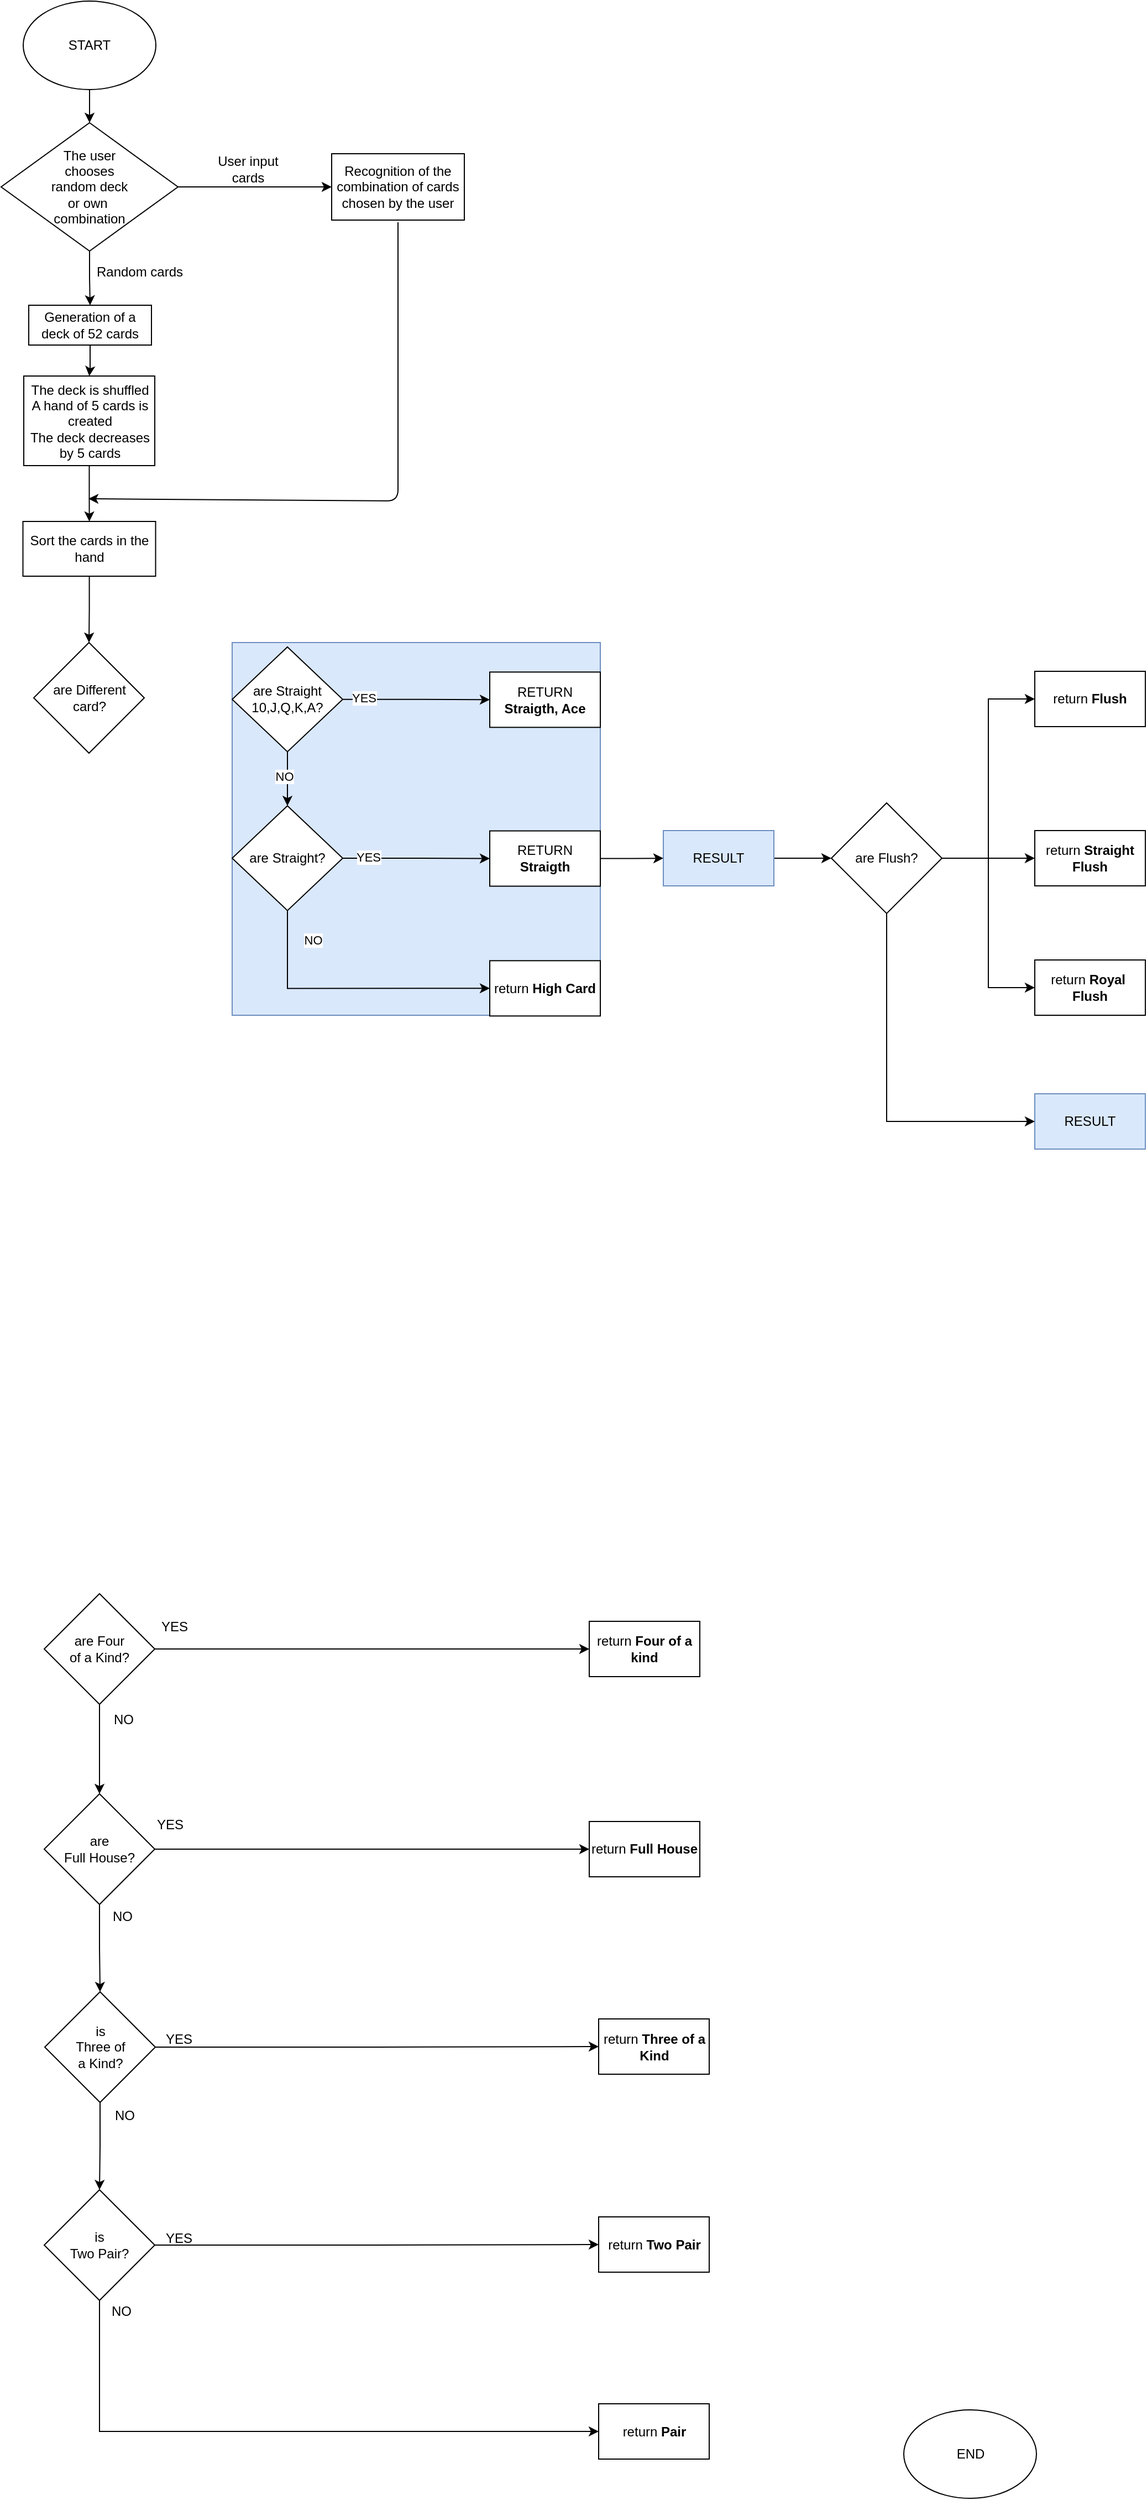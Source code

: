 <mxfile version="14.4.3" type="github">
  <diagram id="C5RBs43oDa-KdzZeNtuy" name="Page-1">
    <mxGraphModel dx="1024" dy="738" grid="1" gridSize="10" guides="1" tooltips="1" connect="1" arrows="1" fold="1" page="1" pageScale="1" pageWidth="827" pageHeight="1169" math="0" shadow="0">
      <root>
        <mxCell id="WIyWlLk6GJQsqaUBKTNV-0" />
        <mxCell id="WIyWlLk6GJQsqaUBKTNV-1" parent="WIyWlLk6GJQsqaUBKTNV-0" />
        <mxCell id="Tm0DZsRlW1lU8cvknflJ-2" value="" style="edgeStyle=orthogonalEdgeStyle;rounded=0;orthogonalLoop=1;jettySize=auto;html=1;" parent="WIyWlLk6GJQsqaUBKTNV-1" source="Tm0DZsRlW1lU8cvknflJ-0" target="Tm0DZsRlW1lU8cvknflJ-1" edge="1">
          <mxGeometry relative="1" as="geometry" />
        </mxCell>
        <mxCell id="Tm0DZsRlW1lU8cvknflJ-0" value="START" style="ellipse;whiteSpace=wrap;html=1;" parent="WIyWlLk6GJQsqaUBKTNV-1" vertex="1">
          <mxGeometry x="41" y="20" width="120" height="80" as="geometry" />
        </mxCell>
        <object label="" id="Tm0DZsRlW1lU8cvknflJ-4">
          <mxCell style="edgeStyle=orthogonalEdgeStyle;rounded=0;orthogonalLoop=1;jettySize=auto;html=1;" parent="WIyWlLk6GJQsqaUBKTNV-1" source="Tm0DZsRlW1lU8cvknflJ-1" target="Tm0DZsRlW1lU8cvknflJ-3" edge="1">
            <mxGeometry relative="1" as="geometry" />
          </mxCell>
        </object>
        <mxCell id="Tm0DZsRlW1lU8cvknflJ-28" value="" style="edgeStyle=orthogonalEdgeStyle;rounded=0;orthogonalLoop=1;jettySize=auto;html=1;" parent="WIyWlLk6GJQsqaUBKTNV-1" source="Tm0DZsRlW1lU8cvknflJ-1" target="Tm0DZsRlW1lU8cvknflJ-27" edge="1">
          <mxGeometry relative="1" as="geometry" />
        </mxCell>
        <mxCell id="Tm0DZsRlW1lU8cvknflJ-1" value="The user &lt;br&gt;chooses &lt;br&gt;random deck&lt;br&gt;or own&amp;nbsp;&lt;br&gt;combination" style="rhombus;whiteSpace=wrap;html=1;" parent="WIyWlLk6GJQsqaUBKTNV-1" vertex="1">
          <mxGeometry x="21" y="130" width="160" height="116" as="geometry" />
        </mxCell>
        <mxCell id="Tm0DZsRlW1lU8cvknflJ-7" value="" style="edgeStyle=orthogonalEdgeStyle;rounded=0;orthogonalLoop=1;jettySize=auto;html=1;" parent="WIyWlLk6GJQsqaUBKTNV-1" source="Tm0DZsRlW1lU8cvknflJ-3" target="Tm0DZsRlW1lU8cvknflJ-6" edge="1">
          <mxGeometry relative="1" as="geometry" />
        </mxCell>
        <mxCell id="Tm0DZsRlW1lU8cvknflJ-3" value="Generation of a deck of 52 cards" style="whiteSpace=wrap;html=1;" parent="WIyWlLk6GJQsqaUBKTNV-1" vertex="1">
          <mxGeometry x="46" y="295" width="111" height="36" as="geometry" />
        </mxCell>
        <mxCell id="Tm0DZsRlW1lU8cvknflJ-5" value="Random cards" style="text;html=1;resizable=0;autosize=1;align=center;verticalAlign=middle;points=[];fillColor=none;strokeColor=none;rounded=0;" parent="WIyWlLk6GJQsqaUBKTNV-1" vertex="1">
          <mxGeometry x="101" y="255" width="90" height="20" as="geometry" />
        </mxCell>
        <mxCell id="Tm0DZsRlW1lU8cvknflJ-60" value="" style="edgeStyle=orthogonalEdgeStyle;rounded=0;orthogonalLoop=1;jettySize=auto;html=1;" parent="WIyWlLk6GJQsqaUBKTNV-1" source="Tm0DZsRlW1lU8cvknflJ-6" target="Tm0DZsRlW1lU8cvknflJ-59" edge="1">
          <mxGeometry relative="1" as="geometry" />
        </mxCell>
        <mxCell id="Tm0DZsRlW1lU8cvknflJ-6" value="&lt;div&gt;The deck is shuffled&lt;/div&gt;&lt;div&gt;A hand of 5 cards is created&lt;/div&gt;&lt;div&gt;The deck decreases by 5 cards&lt;/div&gt;" style="whiteSpace=wrap;html=1;" parent="WIyWlLk6GJQsqaUBKTNV-1" vertex="1">
          <mxGeometry x="41.5" y="359" width="118.5" height="81" as="geometry" />
        </mxCell>
        <mxCell id="Tm0DZsRlW1lU8cvknflJ-15" value="END" style="ellipse;whiteSpace=wrap;html=1;" parent="WIyWlLk6GJQsqaUBKTNV-1" vertex="1">
          <mxGeometry x="837.5" y="2198" width="120" height="80" as="geometry" />
        </mxCell>
        <mxCell id="Tm0DZsRlW1lU8cvknflJ-27" value="Recognition of the combination of cards chosen by the user" style="whiteSpace=wrap;html=1;" parent="WIyWlLk6GJQsqaUBKTNV-1" vertex="1">
          <mxGeometry x="320" y="158" width="120" height="60" as="geometry" />
        </mxCell>
        <mxCell id="Tm0DZsRlW1lU8cvknflJ-29" value="" style="endArrow=classic;html=1;exitX=0.5;exitY=1;exitDx=0;exitDy=0;" parent="WIyWlLk6GJQsqaUBKTNV-1" edge="1">
          <mxGeometry width="50" height="50" relative="1" as="geometry">
            <mxPoint x="380" y="220" as="sourcePoint" />
            <mxPoint x="100" y="470" as="targetPoint" />
            <Array as="points">
              <mxPoint x="380" y="472" />
            </Array>
          </mxGeometry>
        </mxCell>
        <mxCell id="Tm0DZsRlW1lU8cvknflJ-36" value="User input cards" style="text;html=1;strokeColor=none;fillColor=none;align=center;verticalAlign=middle;whiteSpace=wrap;rounded=0;" parent="WIyWlLk6GJQsqaUBKTNV-1" vertex="1">
          <mxGeometry x="211" y="157" width="67.25" height="30" as="geometry" />
        </mxCell>
        <mxCell id="cF6fis8dZxYhZ3T7PFc2-98" style="edgeStyle=orthogonalEdgeStyle;rounded=0;orthogonalLoop=1;jettySize=auto;html=1;entryX=0.5;entryY=0;entryDx=0;entryDy=0;" edge="1" parent="WIyWlLk6GJQsqaUBKTNV-1" source="Tm0DZsRlW1lU8cvknflJ-59" target="cF6fis8dZxYhZ3T7PFc2-95">
          <mxGeometry relative="1" as="geometry" />
        </mxCell>
        <mxCell id="Tm0DZsRlW1lU8cvknflJ-59" value="Sort the cards in the hand&lt;span&gt; &lt;/span&gt;" style="whiteSpace=wrap;html=1;" parent="WIyWlLk6GJQsqaUBKTNV-1" vertex="1">
          <mxGeometry x="40.75" y="490.5" width="120" height="49.5" as="geometry" />
        </mxCell>
        <mxCell id="cF6fis8dZxYhZ3T7PFc2-84" value="" style="group" vertex="1" connectable="0" parent="WIyWlLk6GJQsqaUBKTNV-1">
          <mxGeometry x="742" y="740.0" width="137" height="120.62" as="geometry" />
        </mxCell>
        <mxCell id="cF6fis8dZxYhZ3T7PFc2-85" value="are Flush?" style="rhombus;whiteSpace=wrap;html=1;" vertex="1" parent="cF6fis8dZxYhZ3T7PFc2-84">
          <mxGeometry x="30" y="4.96" width="100" height="100" as="geometry" />
        </mxCell>
        <mxCell id="cF6fis8dZxYhZ3T7PFc2-91" value="" style="group" vertex="1" connectable="0" parent="WIyWlLk6GJQsqaUBKTNV-1">
          <mxGeometry x="60" y="1460" width="601.5" height="782.5" as="geometry" />
        </mxCell>
        <mxCell id="Tm0DZsRlW1lU8cvknflJ-119" value="return&amp;nbsp;&lt;b&gt;Four of a kind&lt;/b&gt;" style="whiteSpace=wrap;html=1;" parent="cF6fis8dZxYhZ3T7PFc2-91" vertex="1">
          <mxGeometry x="493" y="25" width="100" height="50" as="geometry" />
        </mxCell>
        <mxCell id="Tm0DZsRlW1lU8cvknflJ-127" value="return &lt;b&gt;Full House&lt;/b&gt;" style="whiteSpace=wrap;html=1;" parent="cF6fis8dZxYhZ3T7PFc2-91" vertex="1">
          <mxGeometry x="493" y="206" width="100" height="50" as="geometry" />
        </mxCell>
        <mxCell id="Tm0DZsRlW1lU8cvknflJ-167" value="is &lt;br&gt;Three of &lt;br&gt;a Kind?" style="rhombus;whiteSpace=wrap;html=1;" parent="cF6fis8dZxYhZ3T7PFc2-91" vertex="1">
          <mxGeometry x="0.5" y="360" width="100" height="100" as="geometry" />
        </mxCell>
        <mxCell id="Tm0DZsRlW1lU8cvknflJ-169" value="return &lt;b&gt;Three of a Kind&lt;/b&gt;&lt;span style=&quot;color: rgba(0 , 0 , 0 , 0) ; font-family: monospace ; font-size: 0px&quot;&gt;%3CmxGraphModel%3E%3Croot%3E%3CmxCell%20id%3D%220%22%2F%3E%3CmxCell%20id%3D%221%22%20parent%3D%220%22%2F%3E%3CmxCell%20id%3D%222%22%20value%3D%22RETURN%20%26lt%3Bb%26gt%3BStraigth%26lt%3B%2Fb%26gt%3B%22%20style%3D%22whiteSpace%3Dwrap%3Bhtml%3D1%3B%22%20vertex%3D%221%22%20parent%3D%221%22%3E%3CmxGeometry%20x%3D%22783.5%22%20y%3D%221493.625%22%20width%3D%22120%22%20height%3D%2260%22%20as%3D%22geometry%22%2F%3E%3C%2FmxCell%3E%3C%2Froot%3E%3C%2FmxGraphModel%3E&lt;/span&gt;" style="whiteSpace=wrap;html=1;" parent="cF6fis8dZxYhZ3T7PFc2-91" vertex="1">
          <mxGeometry x="501.5" y="384.5" width="100" height="50" as="geometry" />
        </mxCell>
        <mxCell id="Tm0DZsRlW1lU8cvknflJ-170" value="" style="edgeStyle=orthogonalEdgeStyle;rounded=0;orthogonalLoop=1;jettySize=auto;html=1;" parent="cF6fis8dZxYhZ3T7PFc2-91" source="Tm0DZsRlW1lU8cvknflJ-167" target="Tm0DZsRlW1lU8cvknflJ-169" edge="1">
          <mxGeometry relative="1" as="geometry" />
        </mxCell>
        <mxCell id="Tm0DZsRlW1lU8cvknflJ-171" value="YES" style="text;html=1;strokeColor=none;fillColor=none;align=center;verticalAlign=middle;whiteSpace=wrap;rounded=0;" parent="cF6fis8dZxYhZ3T7PFc2-91" vertex="1">
          <mxGeometry x="101.5" y="393" width="40" height="20" as="geometry" />
        </mxCell>
        <mxCell id="Tm0DZsRlW1lU8cvknflJ-173" value="is &lt;br&gt;Two Pair?" style="rhombus;whiteSpace=wrap;html=1;" parent="cF6fis8dZxYhZ3T7PFc2-91" vertex="1">
          <mxGeometry y="539" width="100" height="100" as="geometry" />
        </mxCell>
        <mxCell id="Tm0DZsRlW1lU8cvknflJ-174" value="" style="edgeStyle=orthogonalEdgeStyle;rounded=0;orthogonalLoop=1;jettySize=auto;html=1;" parent="cF6fis8dZxYhZ3T7PFc2-91" source="Tm0DZsRlW1lU8cvknflJ-167" target="Tm0DZsRlW1lU8cvknflJ-173" edge="1">
          <mxGeometry relative="1" as="geometry" />
        </mxCell>
        <mxCell id="Tm0DZsRlW1lU8cvknflJ-175" value="return &lt;b&gt;Two Pair&lt;/b&gt;" style="whiteSpace=wrap;html=1;" parent="cF6fis8dZxYhZ3T7PFc2-91" vertex="1">
          <mxGeometry x="501.5" y="563.5" width="100" height="50" as="geometry" />
        </mxCell>
        <mxCell id="Tm0DZsRlW1lU8cvknflJ-176" value="" style="edgeStyle=orthogonalEdgeStyle;rounded=0;orthogonalLoop=1;jettySize=auto;html=1;" parent="cF6fis8dZxYhZ3T7PFc2-91" source="Tm0DZsRlW1lU8cvknflJ-173" target="Tm0DZsRlW1lU8cvknflJ-175" edge="1">
          <mxGeometry relative="1" as="geometry" />
        </mxCell>
        <mxCell id="Tm0DZsRlW1lU8cvknflJ-179" value="return &lt;b&gt;Pair&lt;/b&gt;" style="whiteSpace=wrap;html=1;" parent="cF6fis8dZxYhZ3T7PFc2-91" vertex="1">
          <mxGeometry x="501.5" y="732.5" width="100" height="50" as="geometry" />
        </mxCell>
        <mxCell id="Tm0DZsRlW1lU8cvknflJ-178" value="" style="edgeStyle=orthogonalEdgeStyle;rounded=0;orthogonalLoop=1;jettySize=auto;html=1;entryX=0;entryY=0.5;entryDx=0;entryDy=0;" parent="cF6fis8dZxYhZ3T7PFc2-91" source="Tm0DZsRlW1lU8cvknflJ-173" target="Tm0DZsRlW1lU8cvknflJ-179" edge="1">
          <mxGeometry relative="1" as="geometry">
            <mxPoint x="50" y="708" as="targetPoint" />
            <Array as="points">
              <mxPoint x="50" y="758" />
            </Array>
          </mxGeometry>
        </mxCell>
        <mxCell id="Tm0DZsRlW1lU8cvknflJ-197" value="YES" style="text;html=1;strokeColor=none;fillColor=none;align=center;verticalAlign=middle;whiteSpace=wrap;rounded=0;" parent="cF6fis8dZxYhZ3T7PFc2-91" vertex="1">
          <mxGeometry x="101.5" y="572.5" width="40" height="20" as="geometry" />
        </mxCell>
        <mxCell id="Tm0DZsRlW1lU8cvknflJ-202" value="NO" style="text;html=1;strokeColor=none;fillColor=none;align=center;verticalAlign=middle;whiteSpace=wrap;rounded=0;" parent="cF6fis8dZxYhZ3T7PFc2-91" vertex="1">
          <mxGeometry x="52.5" y="462" width="40" height="20" as="geometry" />
        </mxCell>
        <mxCell id="Tm0DZsRlW1lU8cvknflJ-203" value="NO" style="text;html=1;strokeColor=none;fillColor=none;align=center;verticalAlign=middle;whiteSpace=wrap;rounded=0;" parent="cF6fis8dZxYhZ3T7PFc2-91" vertex="1">
          <mxGeometry x="49.5" y="639" width="40" height="20" as="geometry" />
        </mxCell>
        <mxCell id="cF6fis8dZxYhZ3T7PFc2-66" style="edgeStyle=orthogonalEdgeStyle;rounded=0;orthogonalLoop=1;jettySize=auto;html=1;entryX=0;entryY=0.5;entryDx=0;entryDy=0;" edge="1" parent="cF6fis8dZxYhZ3T7PFc2-91" source="cF6fis8dZxYhZ3T7PFc2-18" target="Tm0DZsRlW1lU8cvknflJ-119">
          <mxGeometry relative="1" as="geometry">
            <Array as="points">
              <mxPoint x="231" y="50" />
              <mxPoint x="231" y="50" />
            </Array>
          </mxGeometry>
        </mxCell>
        <mxCell id="cF6fis8dZxYhZ3T7PFc2-18" value="are Four &lt;br&gt;of a Kind?" style="rhombus;whiteSpace=wrap;html=1;" vertex="1" parent="cF6fis8dZxYhZ3T7PFc2-91">
          <mxGeometry width="100" height="100" as="geometry" />
        </mxCell>
        <mxCell id="cF6fis8dZxYhZ3T7PFc2-19" value="YES" style="text;html=1;strokeColor=none;fillColor=none;align=center;verticalAlign=middle;whiteSpace=wrap;rounded=0;" vertex="1" parent="cF6fis8dZxYhZ3T7PFc2-91">
          <mxGeometry x="98" y="20" width="40" height="20" as="geometry" />
        </mxCell>
        <mxCell id="cF6fis8dZxYhZ3T7PFc2-68" style="edgeStyle=orthogonalEdgeStyle;rounded=0;orthogonalLoop=1;jettySize=auto;html=1;entryX=0.5;entryY=0;entryDx=0;entryDy=0;" edge="1" parent="cF6fis8dZxYhZ3T7PFc2-91" source="cF6fis8dZxYhZ3T7PFc2-20" target="Tm0DZsRlW1lU8cvknflJ-167">
          <mxGeometry relative="1" as="geometry" />
        </mxCell>
        <mxCell id="cF6fis8dZxYhZ3T7PFc2-70" style="edgeStyle=orthogonalEdgeStyle;rounded=0;orthogonalLoop=1;jettySize=auto;html=1;entryX=0;entryY=0.5;entryDx=0;entryDy=0;" edge="1" parent="cF6fis8dZxYhZ3T7PFc2-91" source="cF6fis8dZxYhZ3T7PFc2-20" target="Tm0DZsRlW1lU8cvknflJ-127">
          <mxGeometry relative="1" as="geometry" />
        </mxCell>
        <mxCell id="cF6fis8dZxYhZ3T7PFc2-20" value="are&lt;br&gt;Full House?" style="rhombus;whiteSpace=wrap;html=1;" vertex="1" parent="cF6fis8dZxYhZ3T7PFc2-91">
          <mxGeometry y="181" width="100" height="100" as="geometry" />
        </mxCell>
        <object label="" placeholders="1" dd="" id="cF6fis8dZxYhZ3T7PFc2-17">
          <mxCell style="edgeStyle=orthogonalEdgeStyle;rounded=0;orthogonalLoop=1;jettySize=auto;html=1;metaEdit=1;" edge="1" source="cF6fis8dZxYhZ3T7PFc2-18" target="cF6fis8dZxYhZ3T7PFc2-20" parent="cF6fis8dZxYhZ3T7PFc2-91">
            <mxGeometry relative="1" as="geometry" />
          </mxCell>
        </object>
        <mxCell id="cF6fis8dZxYhZ3T7PFc2-21" value="YES" style="text;html=1;strokeColor=none;fillColor=none;align=center;verticalAlign=middle;whiteSpace=wrap;rounded=0;" vertex="1" parent="cF6fis8dZxYhZ3T7PFc2-91">
          <mxGeometry x="94" y="199" width="40" height="20" as="geometry" />
        </mxCell>
        <mxCell id="cF6fis8dZxYhZ3T7PFc2-22" value="NO" style="text;html=1;strokeColor=none;fillColor=none;align=center;verticalAlign=middle;whiteSpace=wrap;rounded=0;" vertex="1" parent="cF6fis8dZxYhZ3T7PFc2-91">
          <mxGeometry x="51" y="282" width="40" height="20" as="geometry" />
        </mxCell>
        <mxCell id="cF6fis8dZxYhZ3T7PFc2-23" value="NO" style="text;html=1;strokeColor=none;fillColor=none;align=center;verticalAlign=middle;whiteSpace=wrap;rounded=0;" vertex="1" parent="cF6fis8dZxYhZ3T7PFc2-91">
          <mxGeometry x="52" y="104" width="40" height="20" as="geometry" />
        </mxCell>
        <mxCell id="cF6fis8dZxYhZ3T7PFc2-94" value="" style="group" vertex="1" connectable="0" parent="WIyWlLk6GJQsqaUBKTNV-1">
          <mxGeometry x="50.5" y="600" width="137" height="120.62" as="geometry" />
        </mxCell>
        <mxCell id="cF6fis8dZxYhZ3T7PFc2-95" value="are Different&lt;br&gt;card?" style="rhombus;whiteSpace=wrap;html=1;" vertex="1" parent="cF6fis8dZxYhZ3T7PFc2-94">
          <mxGeometry width="100" height="100" as="geometry" />
        </mxCell>
        <mxCell id="cF6fis8dZxYhZ3T7PFc2-109" value="" style="group;fillColor=#dae8fc;strokeColor=#6c8ebf;" vertex="1" connectable="0" parent="WIyWlLk6GJQsqaUBKTNV-1">
          <mxGeometry x="230" y="600" width="333" height="337" as="geometry" />
        </mxCell>
        <mxCell id="cF6fis8dZxYhZ3T7PFc2-108" value="" style="group;fillColor=#dae8fc;strokeColor=#6c8ebf;container=0;" vertex="1" connectable="0" parent="cF6fis8dZxYhZ3T7PFc2-109">
          <mxGeometry width="333" height="337" as="geometry" />
        </mxCell>
        <mxCell id="Tm0DZsRlW1lU8cvknflJ-74" value="are Straight&lt;br&gt;10,J,Q,K,A?" style="rhombus;whiteSpace=wrap;html=1;" parent="cF6fis8dZxYhZ3T7PFc2-109" vertex="1">
          <mxGeometry y="4" width="100" height="94.695" as="geometry" />
        </mxCell>
        <mxCell id="cF6fis8dZxYhZ3T7PFc2-78" value="return &lt;b&gt;High Card&lt;/b&gt;" style="whiteSpace=wrap;html=1;" vertex="1" parent="cF6fis8dZxYhZ3T7PFc2-109">
          <mxGeometry x="233" y="287.653" width="100" height="50" as="geometry" />
        </mxCell>
        <mxCell id="cF6fis8dZxYhZ3T7PFc2-7" value="RETURN &lt;b&gt;Straigth&lt;/b&gt;" style="whiteSpace=wrap;html=1;" vertex="1" parent="cF6fis8dZxYhZ3T7PFc2-109">
          <mxGeometry x="233" y="170.284" width="100" height="50" as="geometry" />
        </mxCell>
        <mxCell id="cF6fis8dZxYhZ3T7PFc2-104" style="edgeStyle=orthogonalEdgeStyle;rounded=0;orthogonalLoop=1;jettySize=auto;html=1;entryX=0;entryY=0.5;entryDx=0;entryDy=0;" edge="1" parent="cF6fis8dZxYhZ3T7PFc2-109" source="cF6fis8dZxYhZ3T7PFc2-13" target="cF6fis8dZxYhZ3T7PFc2-7">
          <mxGeometry y="-20" as="geometry" />
        </mxCell>
        <mxCell id="cF6fis8dZxYhZ3T7PFc2-113" value="YES" style="edgeLabel;html=1;align=center;verticalAlign=middle;resizable=0;points=[];" vertex="1" connectable="0" parent="cF6fis8dZxYhZ3T7PFc2-104">
          <mxGeometry relative="1" as="geometry">
            <mxPoint x="-44" y="-1" as="offset" />
          </mxGeometry>
        </mxCell>
        <mxCell id="cF6fis8dZxYhZ3T7PFc2-105" style="edgeStyle=orthogonalEdgeStyle;rounded=0;orthogonalLoop=1;jettySize=auto;html=1;entryX=0;entryY=0.5;entryDx=0;entryDy=0;" edge="1" parent="cF6fis8dZxYhZ3T7PFc2-109" source="cF6fis8dZxYhZ3T7PFc2-13" target="cF6fis8dZxYhZ3T7PFc2-78">
          <mxGeometry y="-20" as="geometry">
            <Array as="points">
              <mxPoint x="50" y="194.958" />
              <mxPoint x="50" y="313.326" />
            </Array>
          </mxGeometry>
        </mxCell>
        <mxCell id="cF6fis8dZxYhZ3T7PFc2-114" value="NO" style="edgeLabel;html=1;align=center;verticalAlign=middle;resizable=0;points=[];" vertex="1" connectable="0" parent="cF6fis8dZxYhZ3T7PFc2-105">
          <mxGeometry relative="1" as="geometry">
            <mxPoint x="-33" y="-44" as="offset" />
          </mxGeometry>
        </mxCell>
        <mxCell id="cF6fis8dZxYhZ3T7PFc2-13" value="are Straight?" style="rhombus;whiteSpace=wrap;html=1;" vertex="1" parent="cF6fis8dZxYhZ3T7PFc2-109">
          <mxGeometry y="147.61" width="100" height="94.695" as="geometry" />
        </mxCell>
        <mxCell id="cF6fis8dZxYhZ3T7PFc2-107" style="edgeStyle=orthogonalEdgeStyle;rounded=0;orthogonalLoop=1;jettySize=auto;html=1;entryX=0.5;entryY=0;entryDx=0;entryDy=0;" edge="1" parent="cF6fis8dZxYhZ3T7PFc2-109" source="Tm0DZsRlW1lU8cvknflJ-74" target="cF6fis8dZxYhZ3T7PFc2-13">
          <mxGeometry y="-20" as="geometry" />
        </mxCell>
        <mxCell id="cF6fis8dZxYhZ3T7PFc2-112" value="NO" style="edgeLabel;html=1;align=center;verticalAlign=middle;resizable=0;points=[];" vertex="1" connectable="0" parent="cF6fis8dZxYhZ3T7PFc2-107">
          <mxGeometry relative="1" as="geometry">
            <mxPoint x="-3" y="-2" as="offset" />
          </mxGeometry>
        </mxCell>
        <mxCell id="cF6fis8dZxYhZ3T7PFc2-40" value="RETURN &lt;b&gt;Straigth, Ace&lt;/b&gt;" style="whiteSpace=wrap;html=1;" vertex="1" parent="cF6fis8dZxYhZ3T7PFc2-109">
          <mxGeometry x="233" y="26.674" width="100" height="50" as="geometry" />
        </mxCell>
        <mxCell id="cF6fis8dZxYhZ3T7PFc2-103" style="edgeStyle=orthogonalEdgeStyle;rounded=0;orthogonalLoop=1;jettySize=auto;html=1;entryX=0;entryY=0.5;entryDx=0;entryDy=0;" edge="1" parent="cF6fis8dZxYhZ3T7PFc2-109" source="Tm0DZsRlW1lU8cvknflJ-74" target="cF6fis8dZxYhZ3T7PFc2-40">
          <mxGeometry y="-20" as="geometry" />
        </mxCell>
        <mxCell id="cF6fis8dZxYhZ3T7PFc2-111" value="YES" style="edgeLabel;html=1;align=center;verticalAlign=middle;resizable=0;points=[];" vertex="1" connectable="0" parent="cF6fis8dZxYhZ3T7PFc2-103">
          <mxGeometry relative="1" as="geometry">
            <mxPoint x="-48" y="-2" as="offset" />
          </mxGeometry>
        </mxCell>
        <mxCell id="cF6fis8dZxYhZ3T7PFc2-118" style="edgeStyle=orthogonalEdgeStyle;rounded=0;orthogonalLoop=1;jettySize=auto;html=1;entryX=0;entryY=0.5;entryDx=0;entryDy=0;" edge="1" parent="WIyWlLk6GJQsqaUBKTNV-1" source="cF6fis8dZxYhZ3T7PFc2-115" target="cF6fis8dZxYhZ3T7PFc2-85">
          <mxGeometry relative="1" as="geometry" />
        </mxCell>
        <mxCell id="cF6fis8dZxYhZ3T7PFc2-115" value="RESULT" style="rounded=0;whiteSpace=wrap;html=1;fillColor=#dae8fc;strokeColor=#6c8ebf;" vertex="1" parent="WIyWlLk6GJQsqaUBKTNV-1">
          <mxGeometry x="620" y="770" width="100" height="50" as="geometry" />
        </mxCell>
        <mxCell id="cF6fis8dZxYhZ3T7PFc2-117" value="" style="edgeStyle=orthogonalEdgeStyle;rounded=0;orthogonalLoop=1;jettySize=auto;html=1;" edge="1" parent="WIyWlLk6GJQsqaUBKTNV-1" source="cF6fis8dZxYhZ3T7PFc2-7" target="cF6fis8dZxYhZ3T7PFc2-115">
          <mxGeometry relative="1" as="geometry" />
        </mxCell>
        <mxCell id="cF6fis8dZxYhZ3T7PFc2-119" value="" style="group" vertex="1" connectable="0" parent="WIyWlLk6GJQsqaUBKTNV-1">
          <mxGeometry x="956" y="626" width="100" height="432" as="geometry" />
        </mxCell>
        <mxCell id="cF6fis8dZxYhZ3T7PFc2-110" value="" style="group" vertex="1" connectable="0" parent="cF6fis8dZxYhZ3T7PFc2-119">
          <mxGeometry width="100" height="311" as="geometry" />
        </mxCell>
        <mxCell id="Tm0DZsRlW1lU8cvknflJ-13" value="return&amp;nbsp;&lt;b style=&quot;font-family: &amp;#34;arial&amp;#34; , &amp;#34;helvetica&amp;#34; , sans-serif ; text-align: left&quot;&gt;Royal&amp;nbsp; Flush&lt;/b&gt;" style="whiteSpace=wrap;html=1;" parent="cF6fis8dZxYhZ3T7PFc2-110" vertex="1">
          <mxGeometry y="261" width="100" height="50" as="geometry" />
        </mxCell>
        <mxCell id="Tm0DZsRlW1lU8cvknflJ-24" value="return&amp;nbsp;&lt;b&gt;Straight Flush&lt;/b&gt;" style="whiteSpace=wrap;html=1;" parent="cF6fis8dZxYhZ3T7PFc2-110" vertex="1">
          <mxGeometry y="144" width="100" height="50" as="geometry" />
        </mxCell>
        <mxCell id="Tm0DZsRlW1lU8cvknflJ-132" value="return &lt;b&gt;Flush&lt;/b&gt;" style="whiteSpace=wrap;html=1;" parent="cF6fis8dZxYhZ3T7PFc2-110" vertex="1">
          <mxGeometry width="100" height="50" as="geometry" />
        </mxCell>
        <mxCell id="cF6fis8dZxYhZ3T7PFc2-116" value="RESULT" style="rounded=0;whiteSpace=wrap;html=1;fillColor=#dae8fc;strokeColor=#6c8ebf;" vertex="1" parent="cF6fis8dZxYhZ3T7PFc2-119">
          <mxGeometry y="382" width="100" height="50" as="geometry" />
        </mxCell>
        <mxCell id="cF6fis8dZxYhZ3T7PFc2-122" style="edgeStyle=orthogonalEdgeStyle;rounded=0;orthogonalLoop=1;jettySize=auto;html=1;entryX=0;entryY=0.5;entryDx=0;entryDy=0;" edge="1" parent="WIyWlLk6GJQsqaUBKTNV-1" source="cF6fis8dZxYhZ3T7PFc2-85" target="Tm0DZsRlW1lU8cvknflJ-132">
          <mxGeometry relative="1" as="geometry" />
        </mxCell>
        <mxCell id="cF6fis8dZxYhZ3T7PFc2-123" style="edgeStyle=orthogonalEdgeStyle;rounded=0;orthogonalLoop=1;jettySize=auto;html=1;entryX=0;entryY=0.5;entryDx=0;entryDy=0;" edge="1" parent="WIyWlLk6GJQsqaUBKTNV-1" source="cF6fis8dZxYhZ3T7PFc2-85" target="Tm0DZsRlW1lU8cvknflJ-24">
          <mxGeometry relative="1" as="geometry" />
        </mxCell>
        <mxCell id="cF6fis8dZxYhZ3T7PFc2-124" style="edgeStyle=orthogonalEdgeStyle;rounded=0;orthogonalLoop=1;jettySize=auto;html=1;entryX=0;entryY=0.5;entryDx=0;entryDy=0;" edge="1" parent="WIyWlLk6GJQsqaUBKTNV-1" source="cF6fis8dZxYhZ3T7PFc2-85" target="Tm0DZsRlW1lU8cvknflJ-13">
          <mxGeometry relative="1" as="geometry" />
        </mxCell>
        <mxCell id="cF6fis8dZxYhZ3T7PFc2-125" style="edgeStyle=orthogonalEdgeStyle;rounded=0;orthogonalLoop=1;jettySize=auto;html=1;entryX=0;entryY=0.5;entryDx=0;entryDy=0;" edge="1" parent="WIyWlLk6GJQsqaUBKTNV-1" source="cF6fis8dZxYhZ3T7PFc2-85" target="cF6fis8dZxYhZ3T7PFc2-116">
          <mxGeometry relative="1" as="geometry">
            <Array as="points">
              <mxPoint x="822" y="1033" />
            </Array>
          </mxGeometry>
        </mxCell>
      </root>
    </mxGraphModel>
  </diagram>
</mxfile>
